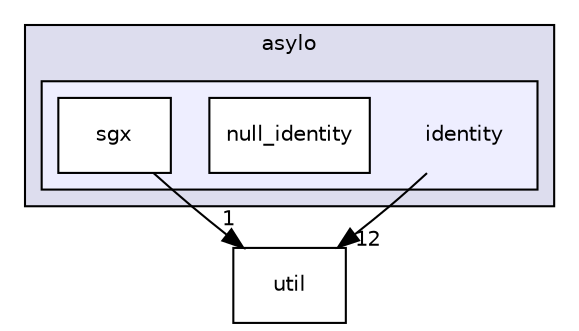 digraph "asylo/identity" {
  compound=true
  node [ fontsize="10", fontname="Helvetica"];
  edge [ labelfontsize="10", labelfontname="Helvetica"];
  subgraph clusterdir_edc23f2ec6b899c33daf3900f962a909 {
    graph [ bgcolor="#ddddee", pencolor="black", label="asylo" fontname="Helvetica", fontsize="10", URL="dir_edc23f2ec6b899c33daf3900f962a909.html"]
  subgraph clusterdir_e1c0d852c20f7060122f8152bba123e1 {
    graph [ bgcolor="#eeeeff", pencolor="black", label="" URL="dir_e1c0d852c20f7060122f8152bba123e1.html"];
    dir_e1c0d852c20f7060122f8152bba123e1 [shape=plaintext label="identity"];
    dir_6aee7f6a186d4b544c7c219c92ca7969 [shape=box label="null_identity" color="black" fillcolor="white" style="filled" URL="dir_6aee7f6a186d4b544c7c219c92ca7969.html"];
    dir_c5a1f4e39b26462655dea91e423d91a7 [shape=box label="sgx" color="black" fillcolor="white" style="filled" URL="dir_c5a1f4e39b26462655dea91e423d91a7.html"];
  }
  }
  dir_d76c6b9049ac6f6d284ddd4be15e6dfa [shape=box label="util" URL="dir_d76c6b9049ac6f6d284ddd4be15e6dfa.html"];
  dir_c5a1f4e39b26462655dea91e423d91a7->dir_d76c6b9049ac6f6d284ddd4be15e6dfa [headlabel="1", labeldistance=1.5 headhref="dir_000006_000011.html"];
  dir_e1c0d852c20f7060122f8152bba123e1->dir_d76c6b9049ac6f6d284ddd4be15e6dfa [headlabel="12", labeldistance=1.5 headhref="dir_000004_000011.html"];
}
